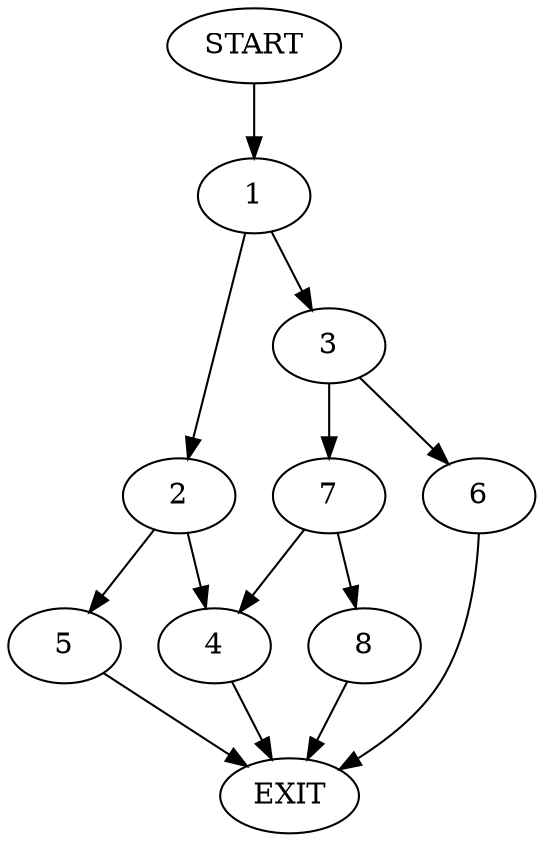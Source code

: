digraph {
0 [label="START"]
9 [label="EXIT"]
0 -> 1
1 -> 2
1 -> 3
2 -> 4
2 -> 5
3 -> 6
3 -> 7
4 -> 9
5 -> 9
6 -> 9
7 -> 8
7 -> 4
8 -> 9
}

